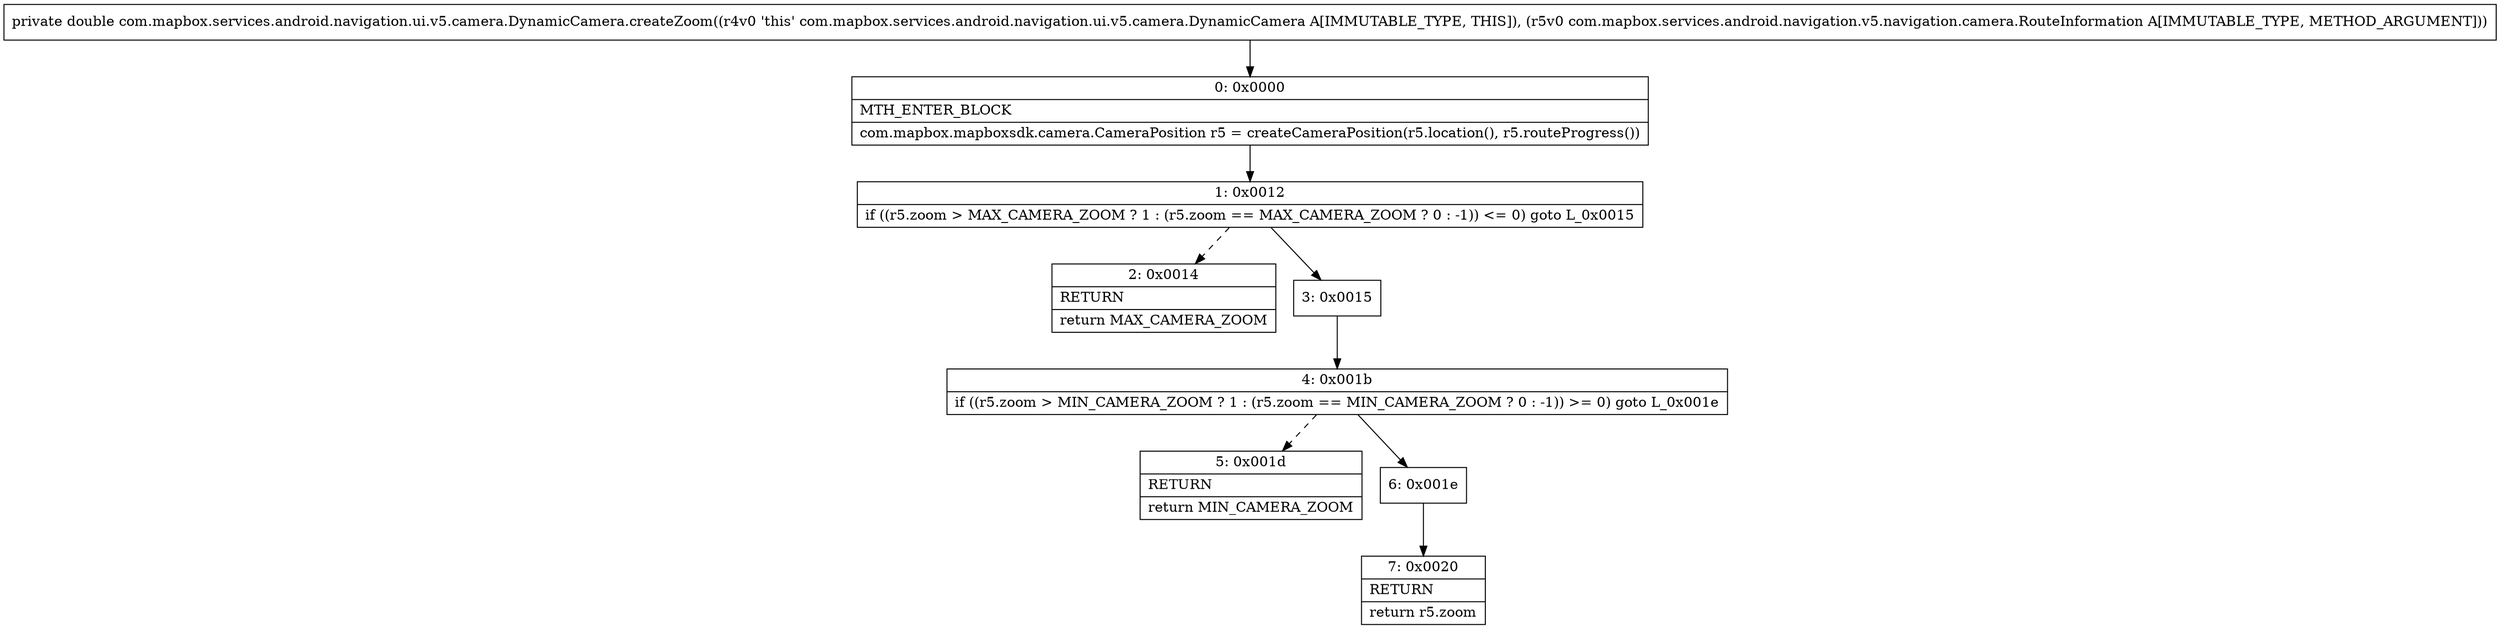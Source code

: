 digraph "CFG forcom.mapbox.services.android.navigation.ui.v5.camera.DynamicCamera.createZoom(Lcom\/mapbox\/services\/android\/navigation\/v5\/navigation\/camera\/RouteInformation;)D" {
Node_0 [shape=record,label="{0\:\ 0x0000|MTH_ENTER_BLOCK\l|com.mapbox.mapboxsdk.camera.CameraPosition r5 = createCameraPosition(r5.location(), r5.routeProgress())\l}"];
Node_1 [shape=record,label="{1\:\ 0x0012|if ((r5.zoom \> MAX_CAMERA_ZOOM ? 1 : (r5.zoom == MAX_CAMERA_ZOOM ? 0 : \-1)) \<= 0) goto L_0x0015\l}"];
Node_2 [shape=record,label="{2\:\ 0x0014|RETURN\l|return MAX_CAMERA_ZOOM\l}"];
Node_3 [shape=record,label="{3\:\ 0x0015}"];
Node_4 [shape=record,label="{4\:\ 0x001b|if ((r5.zoom \> MIN_CAMERA_ZOOM ? 1 : (r5.zoom == MIN_CAMERA_ZOOM ? 0 : \-1)) \>= 0) goto L_0x001e\l}"];
Node_5 [shape=record,label="{5\:\ 0x001d|RETURN\l|return MIN_CAMERA_ZOOM\l}"];
Node_6 [shape=record,label="{6\:\ 0x001e}"];
Node_7 [shape=record,label="{7\:\ 0x0020|RETURN\l|return r5.zoom\l}"];
MethodNode[shape=record,label="{private double com.mapbox.services.android.navigation.ui.v5.camera.DynamicCamera.createZoom((r4v0 'this' com.mapbox.services.android.navigation.ui.v5.camera.DynamicCamera A[IMMUTABLE_TYPE, THIS]), (r5v0 com.mapbox.services.android.navigation.v5.navigation.camera.RouteInformation A[IMMUTABLE_TYPE, METHOD_ARGUMENT])) }"];
MethodNode -> Node_0;
Node_0 -> Node_1;
Node_1 -> Node_2[style=dashed];
Node_1 -> Node_3;
Node_3 -> Node_4;
Node_4 -> Node_5[style=dashed];
Node_4 -> Node_6;
Node_6 -> Node_7;
}

